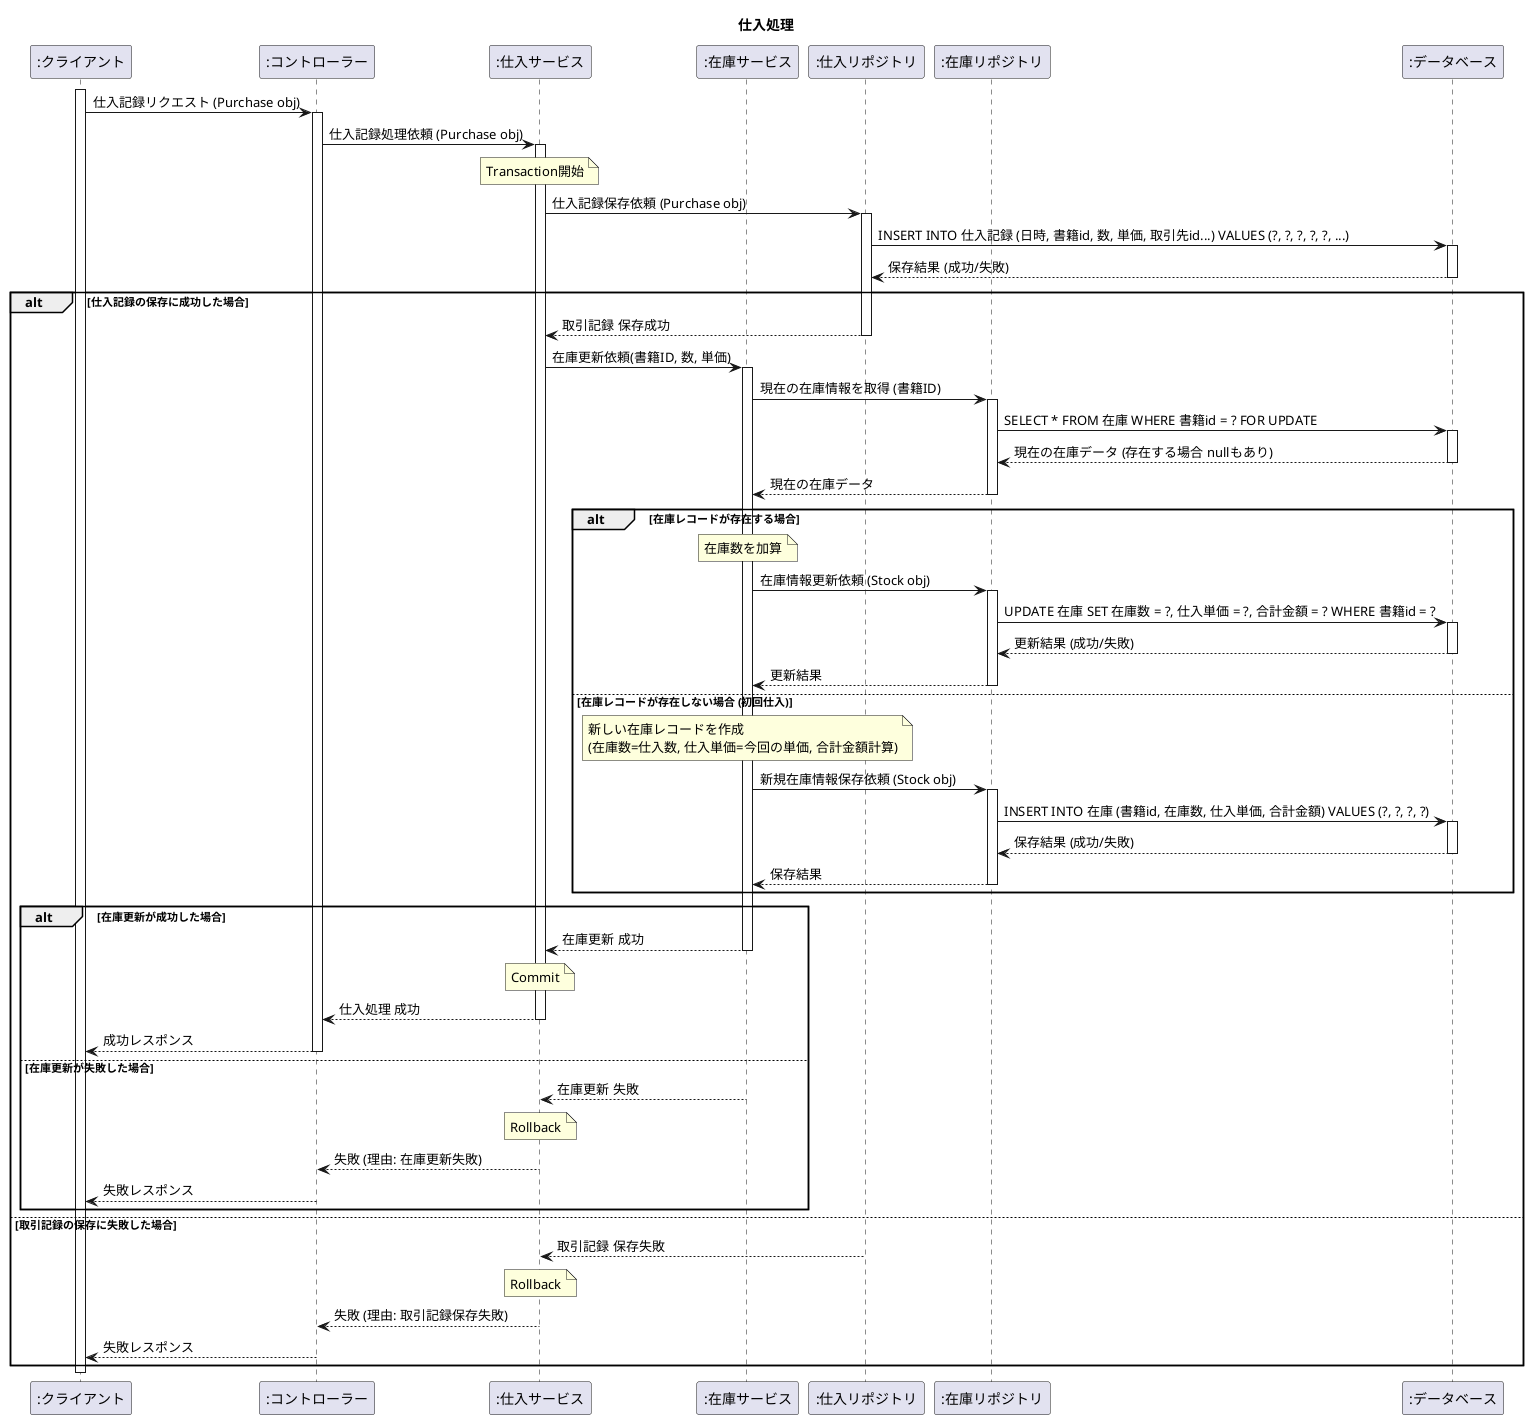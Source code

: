 @startuml recordPurchase

title 仕入処理

participant ":クライアント" as Client
participant ":コントローラー" as Controller
participant ":仕入サービス" as PurService
participant ":在庫サービス" as StockService
participant ":仕入リポジトリ" as PurRepo
participant ":在庫リポジトリ" as StockRepo
participant ":データベース" as DB

activate Client
Client -> Controller ++ : 仕入記録リクエスト (Purchase obj)
Controller -> PurService ++ : 仕入記録処理依頼 (Purchase obj)
note over PurService : Transaction開始
PurService -> PurRepo ++ : 仕入記録保存依頼 (Purchase obj)
PurRepo -> DB ++ : INSERT INTO 仕入記録 (日時, 書籍id, 数, 単価, 取引先id...) VALUES (?, ?, ?, ?, ?, ...)
DB --> PurRepo -- : 保存結果 (成功/失敗)

alt 仕入記録の保存に成功した場合
    PurRepo --> PurService -- : 取引記録 保存成功
    PurService -> StockService ++ : 在庫更新依頼(書籍ID, 数, 単価)

    StockService -> StockRepo ++ : 現在の在庫情報を取得 (書籍ID)
    StockRepo -> DB ++ : SELECT * FROM 在庫 WHERE 書籍id = ? FOR UPDATE
    DB --> StockRepo -- : 現在の在庫データ (存在する場合 nullもあり)
    StockRepo --> StockService -- : 現在の在庫データ

    alt 在庫レコードが存在する場合
        note over StockService : 在庫数を加算
        StockService -> StockRepo ++ : 在庫情報更新依頼 (Stock obj)
        StockRepo -> DB ++ : UPDATE 在庫 SET 在庫数 = ?, 仕入単価 = ?, 合計金額 = ? WHERE 書籍id = ?
        DB --> StockRepo -- : 更新結果 (成功/失敗)
        StockRepo --> StockService -- : 更新結果
    else 在庫レコードが存在しない場合 (初回仕入)
        note over StockService : 新しい在庫レコードを作成\n(在庫数=仕入数, 仕入単価=今回の単価, 合計金額計算)
        StockService -> StockRepo ++ : 新規在庫情報保存依頼 (Stock obj)
        StockRepo -> DB ++ : INSERT INTO 在庫 (書籍id, 在庫数, 仕入単価, 合計金額) VALUES (?, ?, ?, ?)
        DB --> StockRepo -- : 保存結果 (成功/失敗)
        StockRepo --> StockService -- : 保存結果
    end

    alt 在庫更新が成功した場合
        StockService --> PurService -- : 在庫更新 成功
        note over PurService : Commit
        PurService --> Controller -- : 仕入処理 成功
        Controller --> Client -- : 成功レスポンス
    else 在庫更新が失敗した場合
        StockService --> PurService -- : 在庫更新 失敗
        note over PurService : Rollback
        PurService --> Controller -- : 失敗 (理由: 在庫更新失敗)
        Controller --> Client -- : 失敗レスポンス
    end
else 取引記録の保存に失敗した場合
    PurRepo --> PurService -- : 取引記録 保存失敗
    note over PurService : Rollback
    PurService --> Controller -- : 失敗 (理由: 取引記録保存失敗)
    Controller --> Client -- : 失敗レスポンス
end

deactivate Client

@enduml